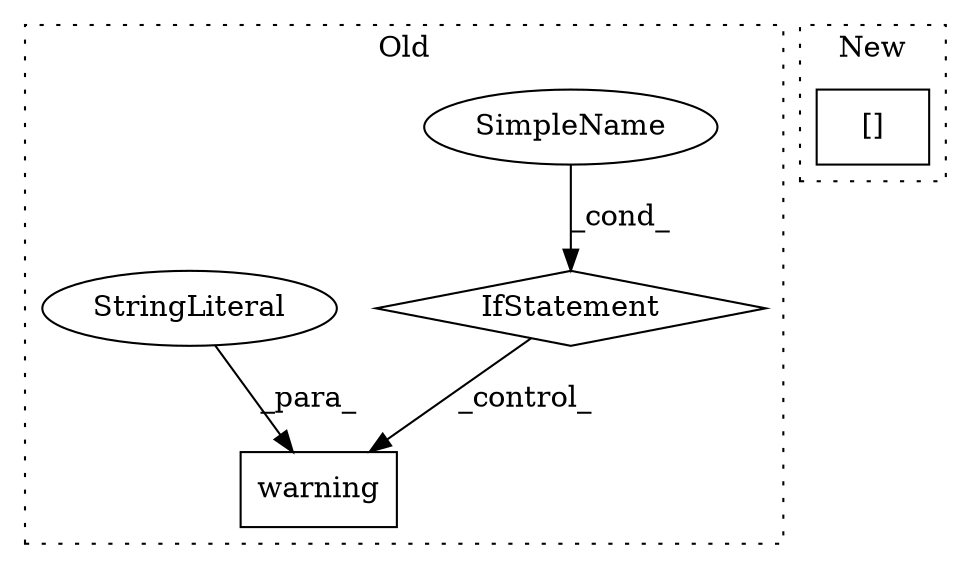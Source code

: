 digraph G {
subgraph cluster0 {
1 [label="warning" a="32" s="6468,6690" l="8,1" shape="box"];
3 [label="IfStatement" a="25" s="6221,6264" l="4,2" shape="diamond"];
4 [label="SimpleName" a="42" s="" l="" shape="ellipse"];
5 [label="StringLiteral" a="45" s="6476" l="158" shape="ellipse"];
label = "Old";
style="dotted";
}
subgraph cluster1 {
2 [label="[]" a="2" s="7279,7326" l="30,1" shape="box"];
label = "New";
style="dotted";
}
3 -> 1 [label="_control_"];
4 -> 3 [label="_cond_"];
5 -> 1 [label="_para_"];
}